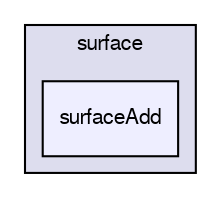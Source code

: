 digraph "applications/utilities/surface/surfaceAdd" {
  bgcolor=transparent;
  compound=true
  node [ fontsize="10", fontname="FreeSans"];
  edge [ labelfontsize="10", labelfontname="FreeSans"];
  subgraph clusterdir_f17de662d5fa06afbf0442aecb6ca0a0 {
    graph [ bgcolor="#ddddee", pencolor="black", label="surface" fontname="FreeSans", fontsize="10", URL="dir_f17de662d5fa06afbf0442aecb6ca0a0.html"]
  dir_62de0816a820e6791e69657338ca7726 [shape=box, label="surfaceAdd", style="filled", fillcolor="#eeeeff", pencolor="black", URL="dir_62de0816a820e6791e69657338ca7726.html"];
  }
}

